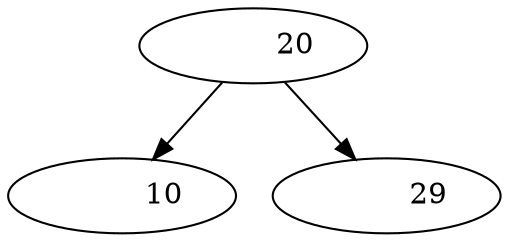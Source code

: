  digraph G {
 "Nodof448b938-d801-4ab1-6419-391def62b084"[label= "          20 "]
 "Nodof448b938-d801-4ab1-6419-391def62b084"->"Nodof2190df9-e789-4152-6fb4-79a5fffe15b3"
 "Nodof448b938-d801-4ab1-6419-391def62b084"->"Nodof12a95eb-fd7d-46c6-5861-5e02dfdf3221"
 "Nodof2190df9-e789-4152-6fb4-79a5fffe15b3"[label= "          10 "]
 "Nodof12a95eb-fd7d-46c6-5861-5e02dfdf3221"[label= "          29 "]
 }
